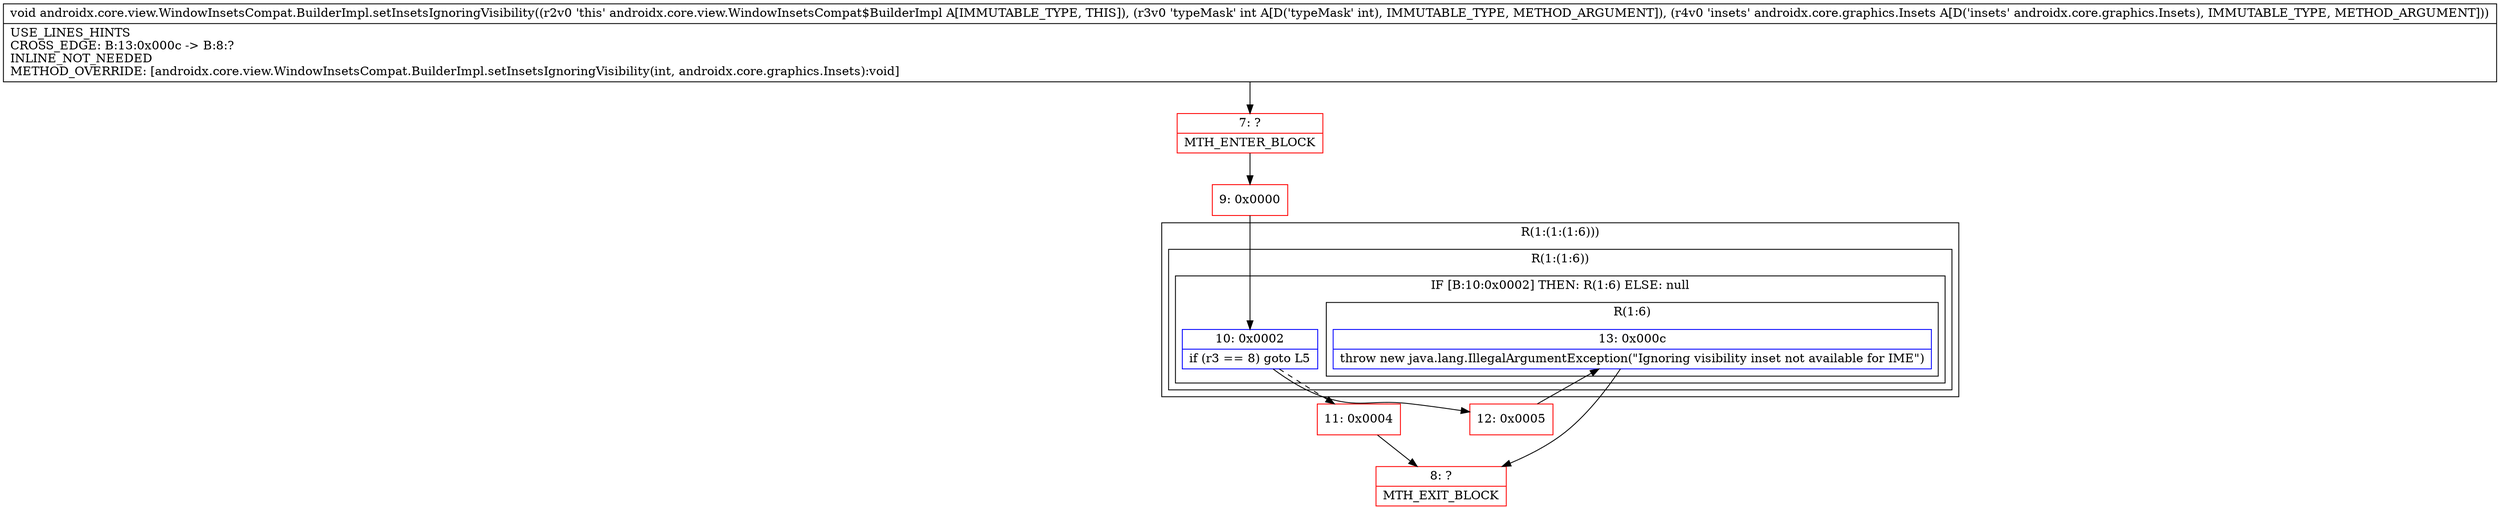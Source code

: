 digraph "CFG forandroidx.core.view.WindowInsetsCompat.BuilderImpl.setInsetsIgnoringVisibility(ILandroidx\/core\/graphics\/Insets;)V" {
subgraph cluster_Region_2102307123 {
label = "R(1:(1:(1:6)))";
node [shape=record,color=blue];
subgraph cluster_Region_571197038 {
label = "R(1:(1:6))";
node [shape=record,color=blue];
subgraph cluster_IfRegion_1344073453 {
label = "IF [B:10:0x0002] THEN: R(1:6) ELSE: null";
node [shape=record,color=blue];
Node_10 [shape=record,label="{10\:\ 0x0002|if (r3 == 8) goto L5\l}"];
subgraph cluster_Region_706287681 {
label = "R(1:6)";
node [shape=record,color=blue];
Node_13 [shape=record,label="{13\:\ 0x000c|throw new java.lang.IllegalArgumentException(\"Ignoring visibility inset not available for IME\")\l}"];
}
}
}
}
Node_7 [shape=record,color=red,label="{7\:\ ?|MTH_ENTER_BLOCK\l}"];
Node_9 [shape=record,color=red,label="{9\:\ 0x0000}"];
Node_11 [shape=record,color=red,label="{11\:\ 0x0004}"];
Node_8 [shape=record,color=red,label="{8\:\ ?|MTH_EXIT_BLOCK\l}"];
Node_12 [shape=record,color=red,label="{12\:\ 0x0005}"];
MethodNode[shape=record,label="{void androidx.core.view.WindowInsetsCompat.BuilderImpl.setInsetsIgnoringVisibility((r2v0 'this' androidx.core.view.WindowInsetsCompat$BuilderImpl A[IMMUTABLE_TYPE, THIS]), (r3v0 'typeMask' int A[D('typeMask' int), IMMUTABLE_TYPE, METHOD_ARGUMENT]), (r4v0 'insets' androidx.core.graphics.Insets A[D('insets' androidx.core.graphics.Insets), IMMUTABLE_TYPE, METHOD_ARGUMENT]))  | USE_LINES_HINTS\lCROSS_EDGE: B:13:0x000c \-\> B:8:?\lINLINE_NOT_NEEDED\lMETHOD_OVERRIDE: [androidx.core.view.WindowInsetsCompat.BuilderImpl.setInsetsIgnoringVisibility(int, androidx.core.graphics.Insets):void]\l}"];
MethodNode -> Node_7;Node_10 -> Node_11[style=dashed];
Node_10 -> Node_12;
Node_13 -> Node_8;
Node_7 -> Node_9;
Node_9 -> Node_10;
Node_11 -> Node_8;
Node_12 -> Node_13;
}

